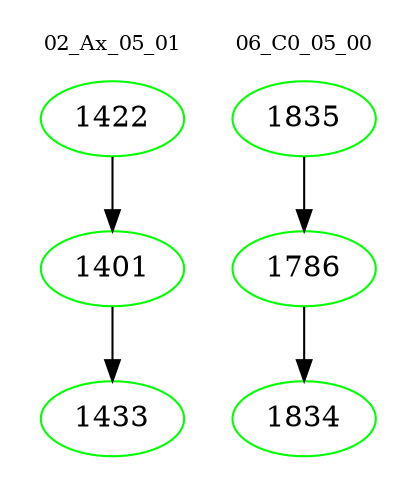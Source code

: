digraph{
subgraph cluster_0 {
color = white
label = "02_Ax_05_01";
fontsize=10;
T0_1422 [label="1422", color="green"]
T0_1422 -> T0_1401 [color="black"]
T0_1401 [label="1401", color="green"]
T0_1401 -> T0_1433 [color="black"]
T0_1433 [label="1433", color="green"]
}
subgraph cluster_1 {
color = white
label = "06_C0_05_00";
fontsize=10;
T1_1835 [label="1835", color="green"]
T1_1835 -> T1_1786 [color="black"]
T1_1786 [label="1786", color="green"]
T1_1786 -> T1_1834 [color="black"]
T1_1834 [label="1834", color="green"]
}
}
